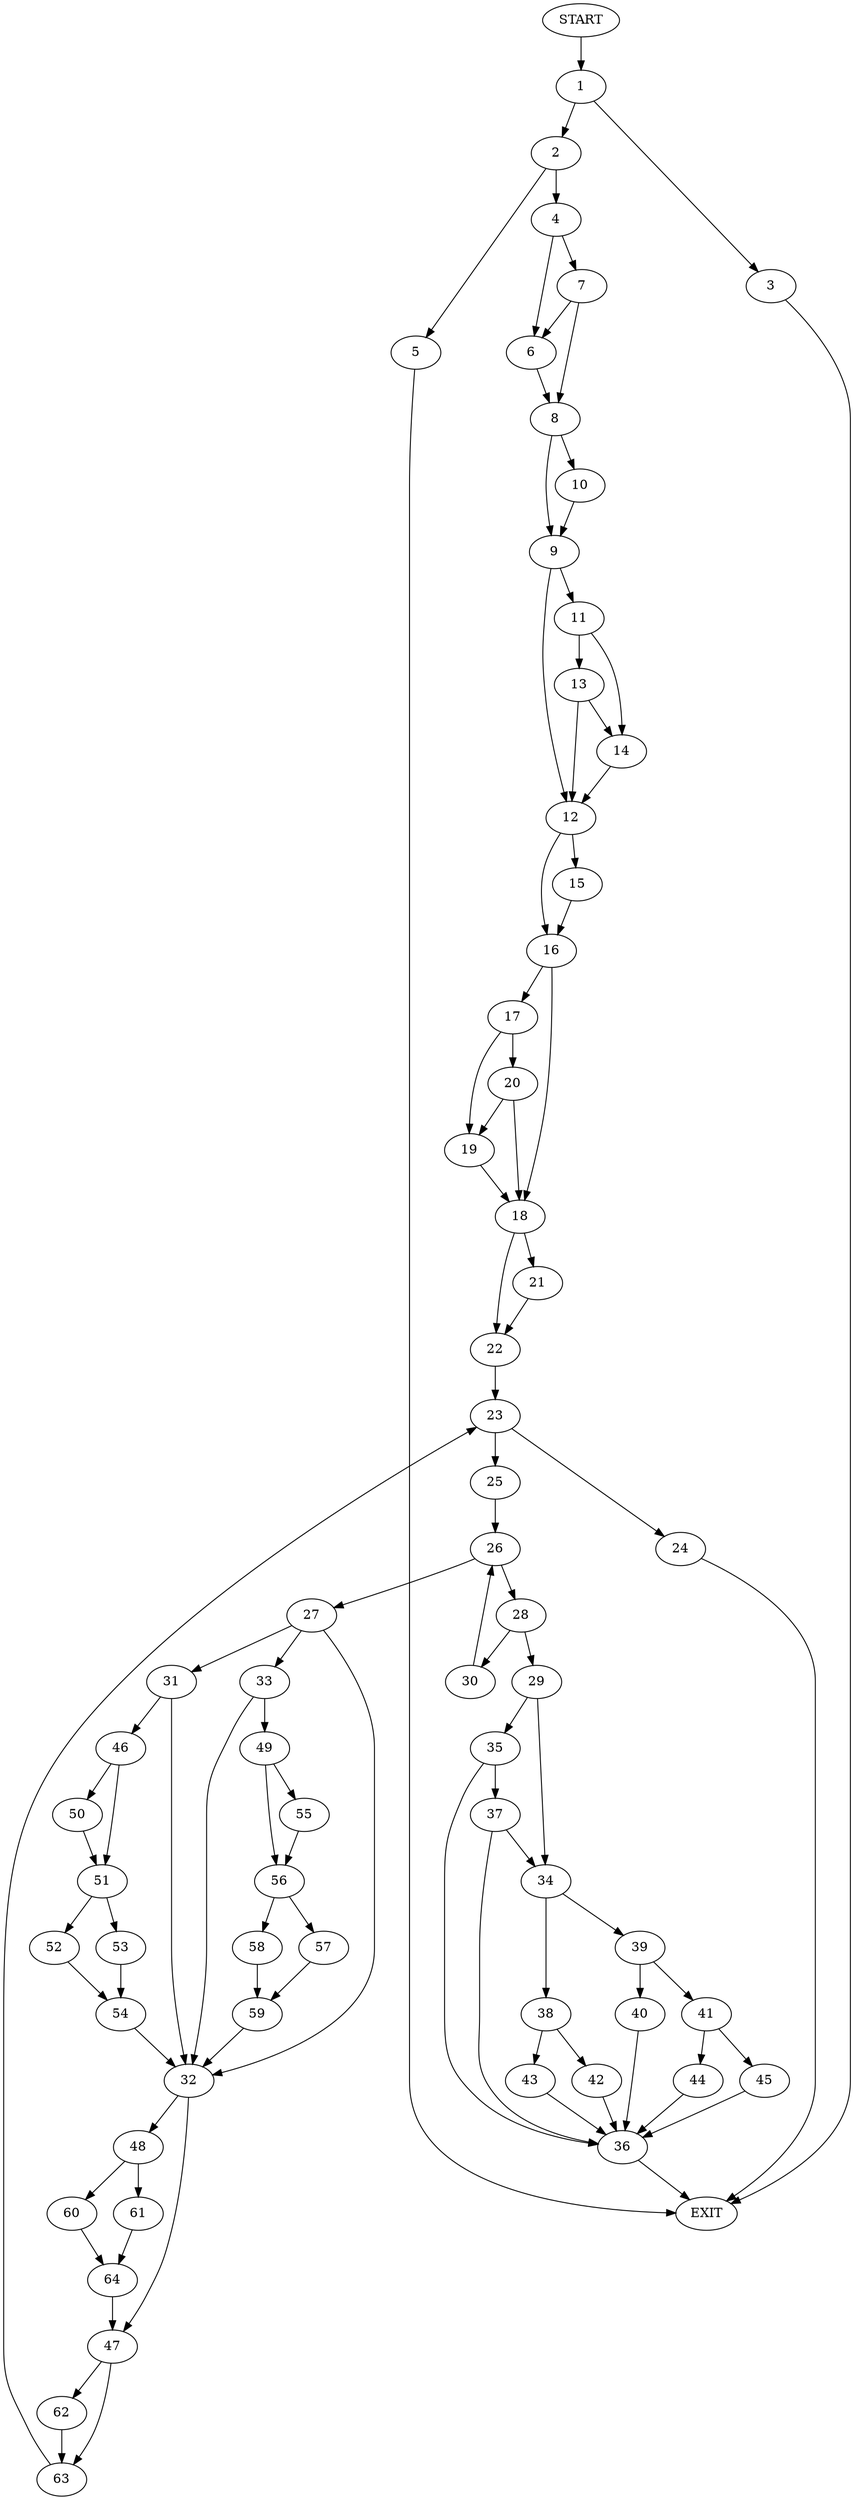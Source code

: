 digraph {
0 [label="START"]
65 [label="EXIT"]
0 -> 1
1 -> 2
1 -> 3
2 -> 4
2 -> 5
3 -> 65
4 -> 6
4 -> 7
5 -> 65
6 -> 8
7 -> 8
7 -> 6
8 -> 9
8 -> 10
9 -> 11
9 -> 12
10 -> 9
11 -> 13
11 -> 14
12 -> 15
12 -> 16
13 -> 14
13 -> 12
14 -> 12
15 -> 16
16 -> 17
16 -> 18
17 -> 19
17 -> 20
18 -> 21
18 -> 22
20 -> 19
20 -> 18
19 -> 18
22 -> 23
21 -> 22
23 -> 24
23 -> 25
24 -> 65
25 -> 26
26 -> 27
26 -> 28
28 -> 29
28 -> 30
27 -> 31
27 -> 32
27 -> 33
30 -> 26
29 -> 34
29 -> 35
35 -> 36
35 -> 37
34 -> 38
34 -> 39
36 -> 65
37 -> 36
37 -> 34
39 -> 40
39 -> 41
38 -> 42
38 -> 43
43 -> 36
42 -> 36
41 -> 44
41 -> 45
40 -> 36
44 -> 36
45 -> 36
31 -> 32
31 -> 46
32 -> 47
32 -> 48
33 -> 49
33 -> 32
46 -> 50
46 -> 51
50 -> 51
51 -> 52
51 -> 53
53 -> 54
52 -> 54
54 -> 32
49 -> 55
49 -> 56
55 -> 56
56 -> 57
56 -> 58
57 -> 59
58 -> 59
59 -> 32
48 -> 60
48 -> 61
47 -> 62
47 -> 63
60 -> 64
61 -> 64
64 -> 47
63 -> 23
62 -> 63
}
